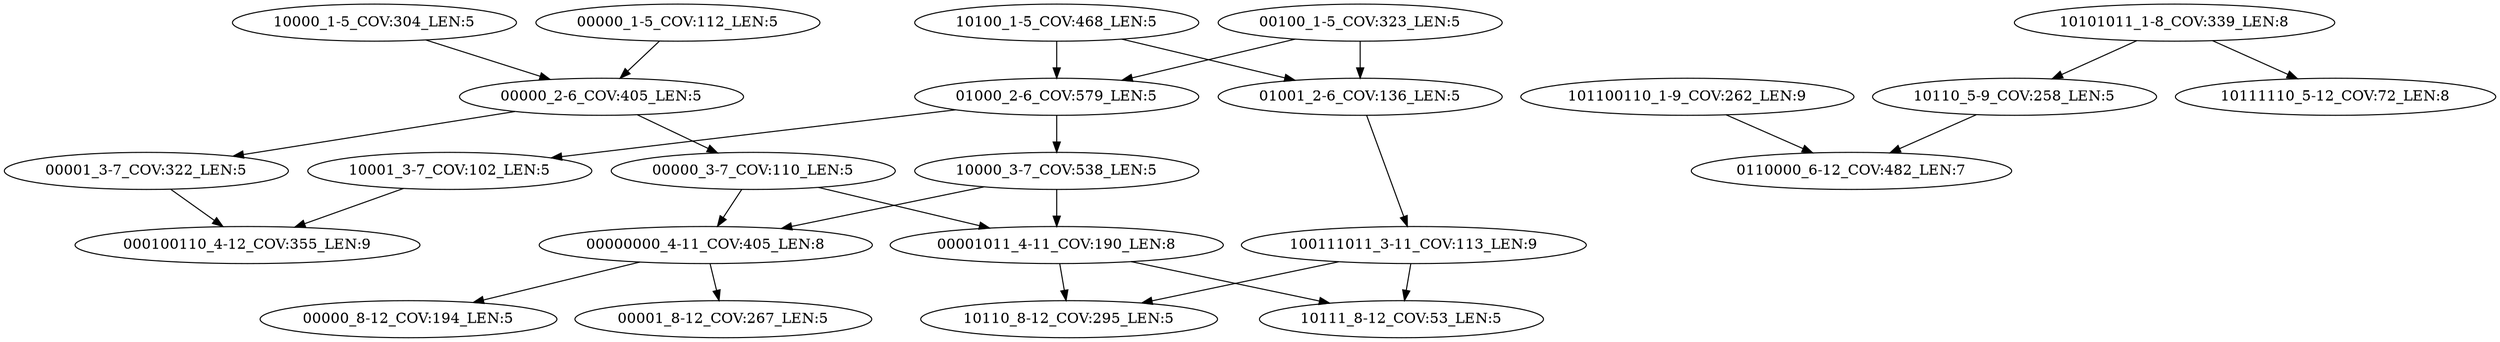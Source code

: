 digraph G {
    "00100_1-5_COV:323_LEN:5" -> "01000_2-6_COV:579_LEN:5";
    "00100_1-5_COV:323_LEN:5" -> "01001_2-6_COV:136_LEN:5";
    "00001_3-7_COV:322_LEN:5" -> "000100110_4-12_COV:355_LEN:9";
    "10000_1-5_COV:304_LEN:5" -> "00000_2-6_COV:405_LEN:5";
    "00000000_4-11_COV:405_LEN:8" -> "00000_8-12_COV:194_LEN:5";
    "00000000_4-11_COV:405_LEN:8" -> "00001_8-12_COV:267_LEN:5";
    "10110_5-9_COV:258_LEN:5" -> "0110000_6-12_COV:482_LEN:7";
    "10101011_1-8_COV:339_LEN:8" -> "10110_5-9_COV:258_LEN:5";
    "10101011_1-8_COV:339_LEN:8" -> "10111110_5-12_COV:72_LEN:8";
    "01000_2-6_COV:579_LEN:5" -> "10001_3-7_COV:102_LEN:5";
    "01000_2-6_COV:579_LEN:5" -> "10000_3-7_COV:538_LEN:5";
    "00000_1-5_COV:112_LEN:5" -> "00000_2-6_COV:405_LEN:5";
    "100111011_3-11_COV:113_LEN:9" -> "10111_8-12_COV:53_LEN:5";
    "100111011_3-11_COV:113_LEN:9" -> "10110_8-12_COV:295_LEN:5";
    "101100110_1-9_COV:262_LEN:9" -> "0110000_6-12_COV:482_LEN:7";
    "10001_3-7_COV:102_LEN:5" -> "000100110_4-12_COV:355_LEN:9";
    "01001_2-6_COV:136_LEN:5" -> "100111011_3-11_COV:113_LEN:9";
    "10000_3-7_COV:538_LEN:5" -> "00000000_4-11_COV:405_LEN:8";
    "10000_3-7_COV:538_LEN:5" -> "00001011_4-11_COV:190_LEN:8";
    "00000_3-7_COV:110_LEN:5" -> "00000000_4-11_COV:405_LEN:8";
    "00000_3-7_COV:110_LEN:5" -> "00001011_4-11_COV:190_LEN:8";
    "00000_2-6_COV:405_LEN:5" -> "00001_3-7_COV:322_LEN:5";
    "00000_2-6_COV:405_LEN:5" -> "00000_3-7_COV:110_LEN:5";
    "00001011_4-11_COV:190_LEN:8" -> "10111_8-12_COV:53_LEN:5";
    "00001011_4-11_COV:190_LEN:8" -> "10110_8-12_COV:295_LEN:5";
    "10100_1-5_COV:468_LEN:5" -> "01000_2-6_COV:579_LEN:5";
    "10100_1-5_COV:468_LEN:5" -> "01001_2-6_COV:136_LEN:5";
}
